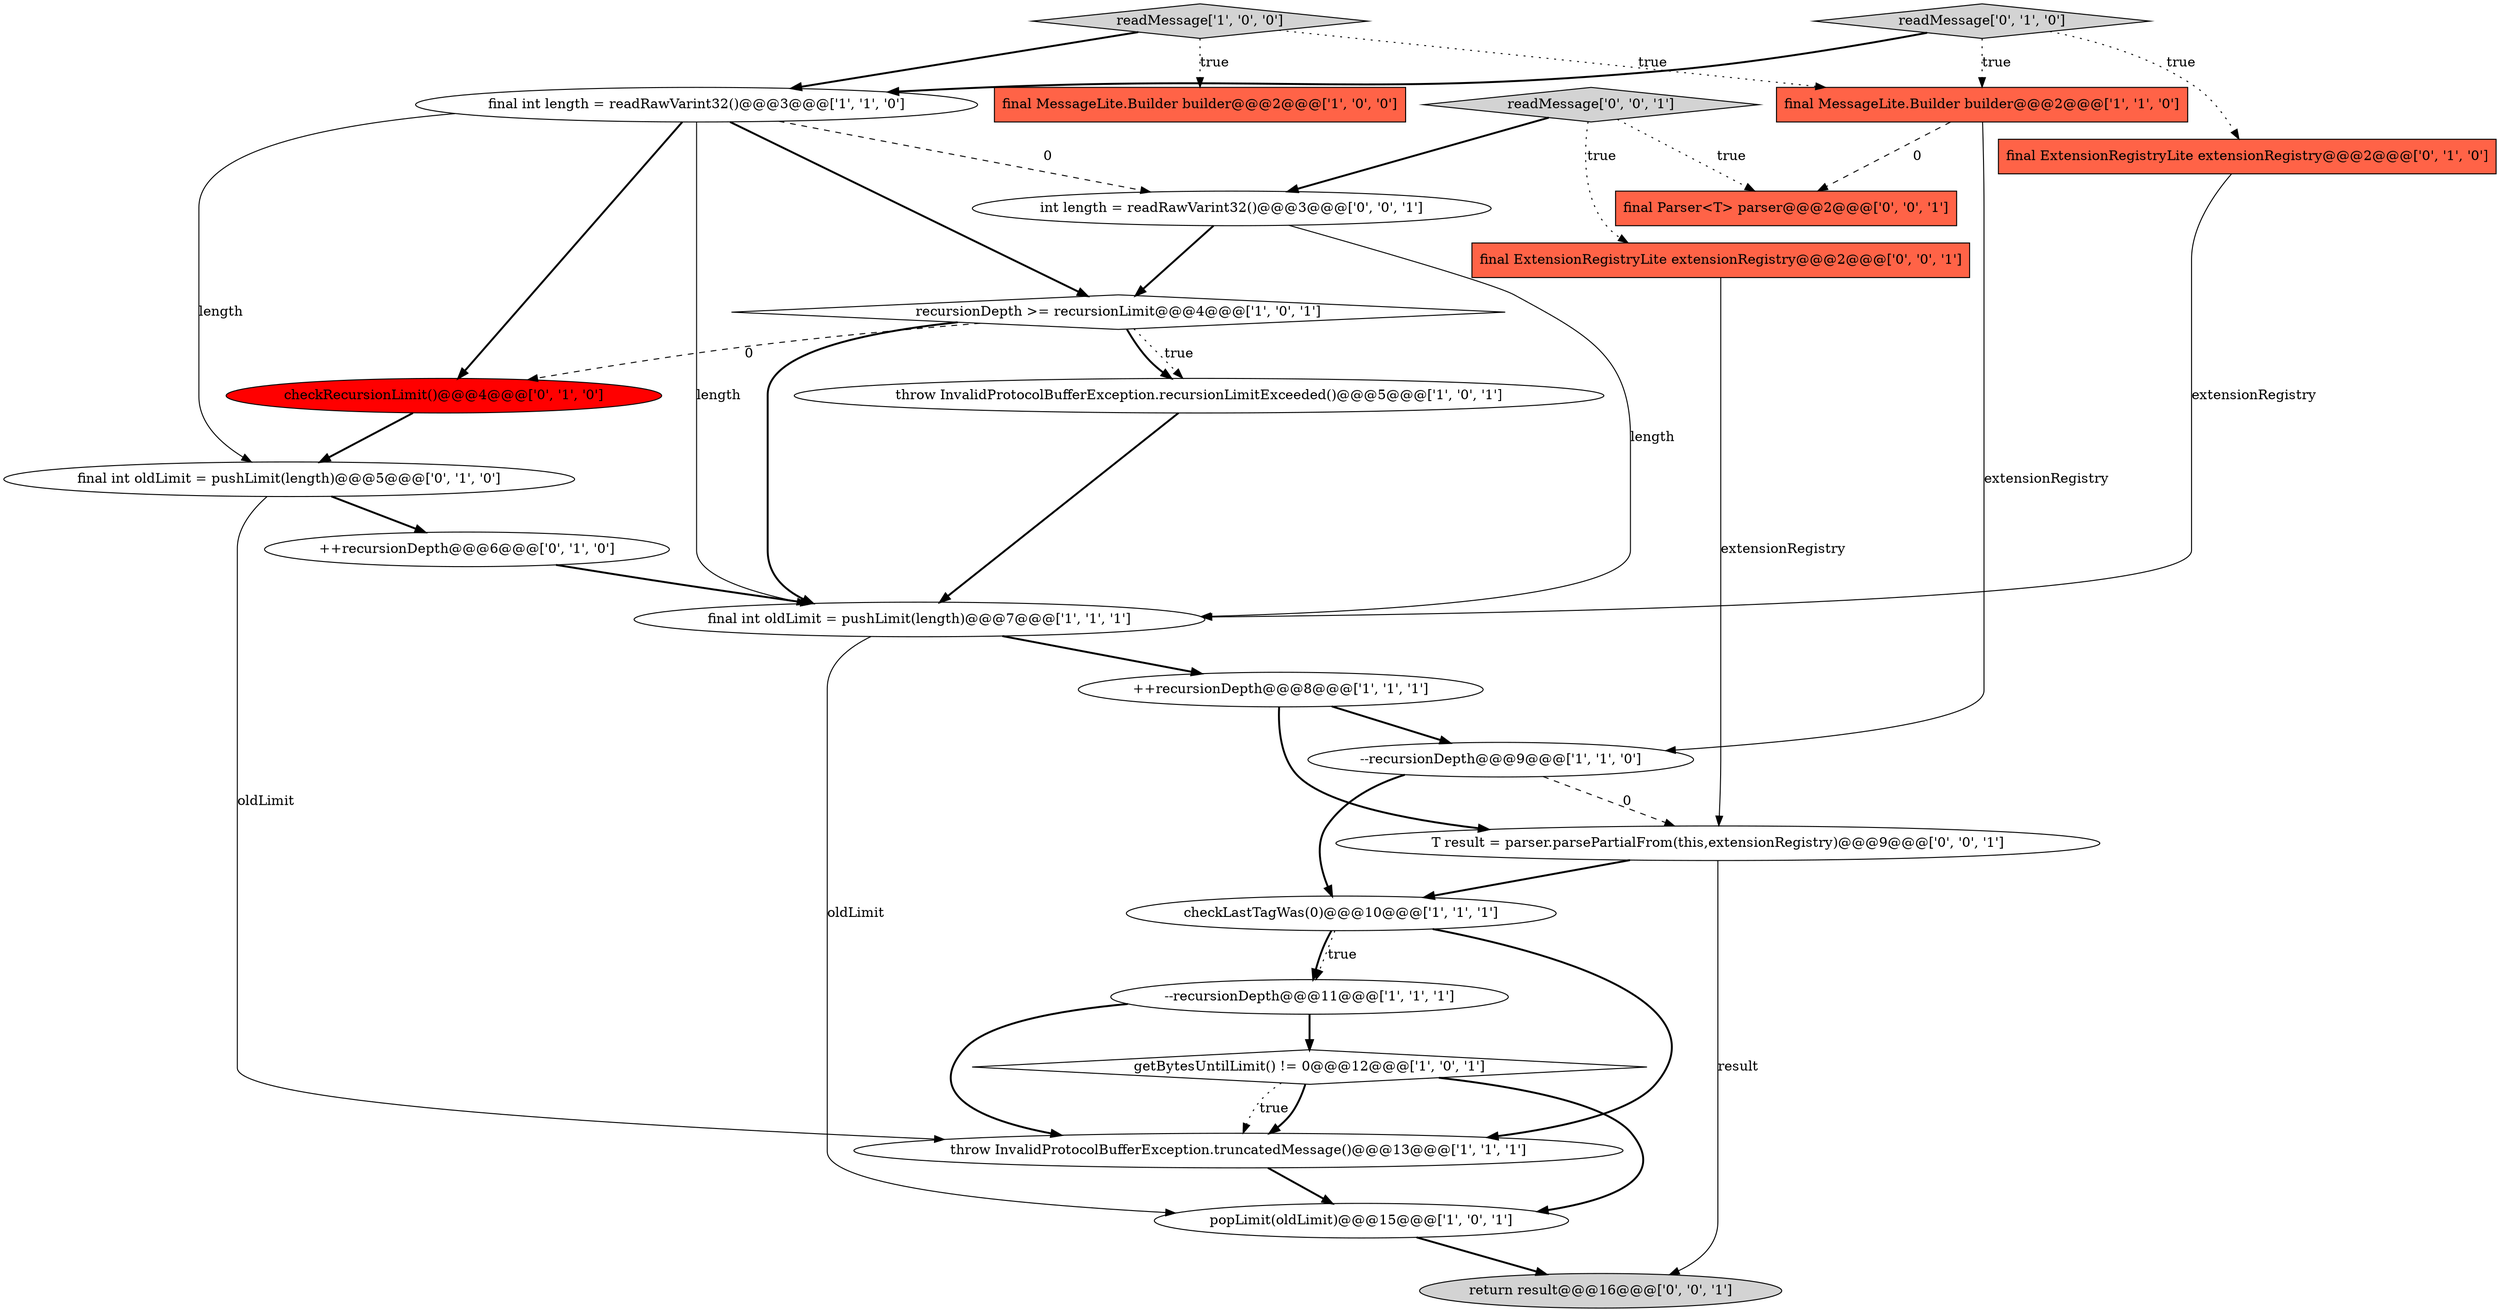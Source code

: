 digraph {
14 [style = filled, label = "final ExtensionRegistryLite extensionRegistry@@@2@@@['0', '1', '0']", fillcolor = tomato, shape = box image = "AAA0AAABBB2BBB"];
22 [style = filled, label = "final Parser<T> parser@@@2@@@['0', '0', '1']", fillcolor = tomato, shape = box image = "AAA0AAABBB3BBB"];
24 [style = filled, label = "return result@@@16@@@['0', '0', '1']", fillcolor = lightgray, shape = ellipse image = "AAA0AAABBB3BBB"];
1 [style = filled, label = "final MessageLite.Builder builder@@@2@@@['1', '0', '0']", fillcolor = tomato, shape = box image = "AAA0AAABBB1BBB"];
18 [style = filled, label = "checkRecursionLimit()@@@4@@@['0', '1', '0']", fillcolor = red, shape = ellipse image = "AAA1AAABBB2BBB"];
3 [style = filled, label = "final MessageLite.Builder builder@@@2@@@['1', '1', '0']", fillcolor = tomato, shape = box image = "AAA0AAABBB1BBB"];
19 [style = filled, label = "readMessage['0', '0', '1']", fillcolor = lightgray, shape = diamond image = "AAA0AAABBB3BBB"];
21 [style = filled, label = "T result = parser.parsePartialFrom(this,extensionRegistry)@@@9@@@['0', '0', '1']", fillcolor = white, shape = ellipse image = "AAA0AAABBB3BBB"];
5 [style = filled, label = "final int oldLimit = pushLimit(length)@@@7@@@['1', '1', '1']", fillcolor = white, shape = ellipse image = "AAA0AAABBB1BBB"];
13 [style = filled, label = "throw InvalidProtocolBufferException.truncatedMessage()@@@13@@@['1', '1', '1']", fillcolor = white, shape = ellipse image = "AAA0AAABBB1BBB"];
6 [style = filled, label = "--recursionDepth@@@9@@@['1', '1', '0']", fillcolor = white, shape = ellipse image = "AAA0AAABBB1BBB"];
9 [style = filled, label = "popLimit(oldLimit)@@@15@@@['1', '0', '1']", fillcolor = white, shape = ellipse image = "AAA0AAABBB1BBB"];
8 [style = filled, label = "checkLastTagWas(0)@@@10@@@['1', '1', '1']", fillcolor = white, shape = ellipse image = "AAA0AAABBB1BBB"];
10 [style = filled, label = "readMessage['1', '0', '0']", fillcolor = lightgray, shape = diamond image = "AAA0AAABBB1BBB"];
11 [style = filled, label = "getBytesUntilLimit() != 0@@@12@@@['1', '0', '1']", fillcolor = white, shape = diamond image = "AAA0AAABBB1BBB"];
0 [style = filled, label = "throw InvalidProtocolBufferException.recursionLimitExceeded()@@@5@@@['1', '0', '1']", fillcolor = white, shape = ellipse image = "AAA0AAABBB1BBB"];
17 [style = filled, label = "++recursionDepth@@@6@@@['0', '1', '0']", fillcolor = white, shape = ellipse image = "AAA0AAABBB2BBB"];
2 [style = filled, label = "--recursionDepth@@@11@@@['1', '1', '1']", fillcolor = white, shape = ellipse image = "AAA0AAABBB1BBB"];
7 [style = filled, label = "++recursionDepth@@@8@@@['1', '1', '1']", fillcolor = white, shape = ellipse image = "AAA0AAABBB1BBB"];
12 [style = filled, label = "recursionDepth >= recursionLimit@@@4@@@['1', '0', '1']", fillcolor = white, shape = diamond image = "AAA0AAABBB1BBB"];
23 [style = filled, label = "int length = readRawVarint32()@@@3@@@['0', '0', '1']", fillcolor = white, shape = ellipse image = "AAA0AAABBB3BBB"];
15 [style = filled, label = "readMessage['0', '1', '0']", fillcolor = lightgray, shape = diamond image = "AAA0AAABBB2BBB"];
16 [style = filled, label = "final int oldLimit = pushLimit(length)@@@5@@@['0', '1', '0']", fillcolor = white, shape = ellipse image = "AAA0AAABBB2BBB"];
20 [style = filled, label = "final ExtensionRegistryLite extensionRegistry@@@2@@@['0', '0', '1']", fillcolor = tomato, shape = box image = "AAA0AAABBB3BBB"];
4 [style = filled, label = "final int length = readRawVarint32()@@@3@@@['1', '1', '0']", fillcolor = white, shape = ellipse image = "AAA0AAABBB1BBB"];
6->21 [style = dashed, label="0"];
21->24 [style = solid, label="result"];
17->5 [style = bold, label=""];
12->5 [style = bold, label=""];
8->2 [style = dotted, label="true"];
19->20 [style = dotted, label="true"];
21->8 [style = bold, label=""];
10->3 [style = dotted, label="true"];
4->18 [style = bold, label=""];
3->22 [style = dashed, label="0"];
16->17 [style = bold, label=""];
11->13 [style = dotted, label="true"];
15->14 [style = dotted, label="true"];
11->9 [style = bold, label=""];
12->0 [style = bold, label=""];
5->9 [style = solid, label="oldLimit"];
2->13 [style = bold, label=""];
15->3 [style = dotted, label="true"];
20->21 [style = solid, label="extensionRegistry"];
8->2 [style = bold, label=""];
19->23 [style = bold, label=""];
11->13 [style = bold, label=""];
6->8 [style = bold, label=""];
7->6 [style = bold, label=""];
3->6 [style = solid, label="extensionRegistry"];
14->5 [style = solid, label="extensionRegistry"];
15->4 [style = bold, label=""];
10->4 [style = bold, label=""];
12->0 [style = dotted, label="true"];
4->12 [style = bold, label=""];
7->21 [style = bold, label=""];
5->7 [style = bold, label=""];
19->22 [style = dotted, label="true"];
12->18 [style = dashed, label="0"];
16->13 [style = solid, label="oldLimit"];
23->5 [style = solid, label="length"];
23->12 [style = bold, label=""];
13->9 [style = bold, label=""];
10->1 [style = dotted, label="true"];
4->23 [style = dashed, label="0"];
2->11 [style = bold, label=""];
9->24 [style = bold, label=""];
4->5 [style = solid, label="length"];
8->13 [style = bold, label=""];
0->5 [style = bold, label=""];
4->16 [style = solid, label="length"];
18->16 [style = bold, label=""];
}
